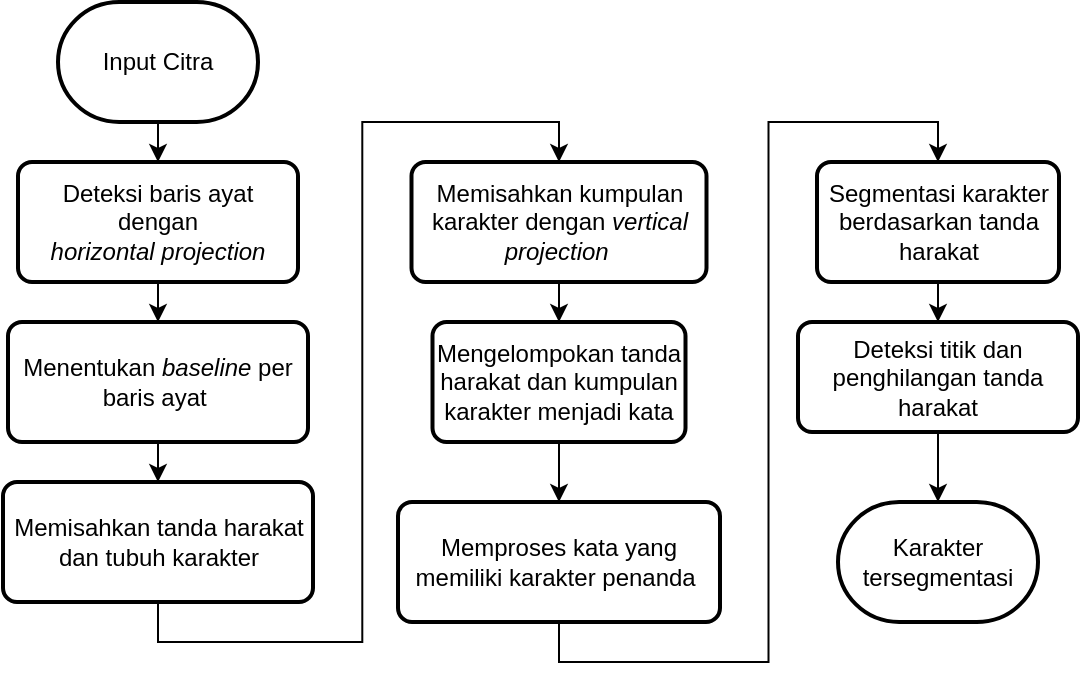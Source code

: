 <mxfile version="12.4.2" type="device" pages="1"><diagram id="hUV33PECOmF5g3lPZMFs" name="Page-1"><mxGraphModel dx="867" dy="563" grid="1" gridSize="10" guides="1" tooltips="1" connect="1" arrows="1" fold="1" page="1" pageScale="1" pageWidth="850" pageHeight="1100" math="0" shadow="0"><root><mxCell id="0"/><mxCell id="1" parent="0"/><mxCell id="jUvQUs8asBoInyIrbse5-31" style="edgeStyle=orthogonalEdgeStyle;rounded=0;orthogonalLoop=1;jettySize=auto;html=1;exitX=0.5;exitY=1;exitDx=0;exitDy=0;exitPerimeter=0;entryX=0.5;entryY=0;entryDx=0;entryDy=0;" edge="1" parent="1" source="jUvQUs8asBoInyIrbse5-4" target="jUvQUs8asBoInyIrbse5-5"><mxGeometry relative="1" as="geometry"/></mxCell><mxCell id="jUvQUs8asBoInyIrbse5-4" value="Input Citra" style="strokeWidth=2;html=1;shape=mxgraph.flowchart.terminator;whiteSpace=wrap;" vertex="1" parent="1"><mxGeometry x="85" y="80" width="100" height="60" as="geometry"/></mxCell><mxCell id="jUvQUs8asBoInyIrbse5-32" style="edgeStyle=orthogonalEdgeStyle;rounded=0;orthogonalLoop=1;jettySize=auto;html=1;exitX=0.5;exitY=1;exitDx=0;exitDy=0;entryX=0.5;entryY=0;entryDx=0;entryDy=0;" edge="1" parent="1" source="jUvQUs8asBoInyIrbse5-5" target="jUvQUs8asBoInyIrbse5-6"><mxGeometry relative="1" as="geometry"/></mxCell><mxCell id="jUvQUs8asBoInyIrbse5-5" value="Deteksi baris ayat dengan &lt;i&gt;horizontal&lt;/i&gt;&amp;nbsp;&lt;i&gt;projection&lt;/i&gt;" style="rounded=1;whiteSpace=wrap;html=1;absoluteArcSize=1;arcSize=14;strokeWidth=2;" vertex="1" parent="1"><mxGeometry x="65" y="160" width="140" height="60" as="geometry"/></mxCell><mxCell id="jUvQUs8asBoInyIrbse5-33" style="edgeStyle=orthogonalEdgeStyle;rounded=0;orthogonalLoop=1;jettySize=auto;html=1;exitX=0.5;exitY=1;exitDx=0;exitDy=0;entryX=0.5;entryY=0;entryDx=0;entryDy=0;" edge="1" parent="1" source="jUvQUs8asBoInyIrbse5-6" target="jUvQUs8asBoInyIrbse5-8"><mxGeometry relative="1" as="geometry"/></mxCell><mxCell id="jUvQUs8asBoInyIrbse5-6" value="Menentukan &lt;i&gt;baseline &lt;/i&gt;per baris ayat&lt;i&gt;&amp;nbsp;&lt;/i&gt;" style="rounded=1;whiteSpace=wrap;html=1;absoluteArcSize=1;arcSize=14;strokeWidth=2;" vertex="1" parent="1"><mxGeometry x="60" y="240" width="150" height="60" as="geometry"/></mxCell><mxCell id="jUvQUs8asBoInyIrbse5-35" style="edgeStyle=orthogonalEdgeStyle;rounded=0;orthogonalLoop=1;jettySize=auto;html=1;exitX=0.5;exitY=1;exitDx=0;exitDy=0;entryX=0.5;entryY=0;entryDx=0;entryDy=0;" edge="1" parent="1" source="jUvQUs8asBoInyIrbse5-7" target="jUvQUs8asBoInyIrbse5-10"><mxGeometry relative="1" as="geometry"/></mxCell><mxCell id="jUvQUs8asBoInyIrbse5-7" value="Memisahkan kumpulan karakter dengan &lt;i&gt;vertical projection&amp;nbsp;&lt;/i&gt;" style="rounded=1;whiteSpace=wrap;html=1;absoluteArcSize=1;arcSize=14;strokeWidth=2;" vertex="1" parent="1"><mxGeometry x="261.75" y="160" width="147.5" height="60" as="geometry"/></mxCell><mxCell id="jUvQUs8asBoInyIrbse5-34" style="edgeStyle=orthogonalEdgeStyle;rounded=0;orthogonalLoop=1;jettySize=auto;html=1;exitX=0.5;exitY=1;exitDx=0;exitDy=0;entryX=0.5;entryY=0;entryDx=0;entryDy=0;" edge="1" parent="1" source="jUvQUs8asBoInyIrbse5-8" target="jUvQUs8asBoInyIrbse5-7"><mxGeometry relative="1" as="geometry"/></mxCell><mxCell id="jUvQUs8asBoInyIrbse5-8" value="Memisahkan tanda harakat dan tubuh karakter" style="rounded=1;whiteSpace=wrap;html=1;absoluteArcSize=1;arcSize=14;strokeWidth=2;" vertex="1" parent="1"><mxGeometry x="57.5" y="320" width="155" height="60" as="geometry"/></mxCell><mxCell id="jUvQUs8asBoInyIrbse5-36" style="edgeStyle=orthogonalEdgeStyle;rounded=0;orthogonalLoop=1;jettySize=auto;html=1;exitX=0.5;exitY=1;exitDx=0;exitDy=0;entryX=0.5;entryY=0;entryDx=0;entryDy=0;" edge="1" parent="1" source="jUvQUs8asBoInyIrbse5-10" target="jUvQUs8asBoInyIrbse5-12"><mxGeometry relative="1" as="geometry"/></mxCell><mxCell id="jUvQUs8asBoInyIrbse5-10" value="Mengelompokan tanda harakat dan kumpulan karakter menjadi kata" style="rounded=1;whiteSpace=wrap;html=1;absoluteArcSize=1;arcSize=14;strokeWidth=2;" vertex="1" parent="1"><mxGeometry x="272.25" y="240" width="126.5" height="60" as="geometry"/></mxCell><mxCell id="jUvQUs8asBoInyIrbse5-37" style="edgeStyle=orthogonalEdgeStyle;rounded=0;orthogonalLoop=1;jettySize=auto;html=1;exitX=0.5;exitY=1;exitDx=0;exitDy=0;entryX=0.5;entryY=0;entryDx=0;entryDy=0;" edge="1" parent="1" source="jUvQUs8asBoInyIrbse5-12" target="jUvQUs8asBoInyIrbse5-13"><mxGeometry relative="1" as="geometry"/></mxCell><mxCell id="jUvQUs8asBoInyIrbse5-12" value="Memproses kata yang memiliki karakter penanda&amp;nbsp;" style="rounded=1;whiteSpace=wrap;html=1;absoluteArcSize=1;arcSize=14;strokeWidth=2;" vertex="1" parent="1"><mxGeometry x="255" y="330" width="161" height="60" as="geometry"/></mxCell><mxCell id="jUvQUs8asBoInyIrbse5-38" style="edgeStyle=orthogonalEdgeStyle;rounded=0;orthogonalLoop=1;jettySize=auto;html=1;exitX=0.5;exitY=1;exitDx=0;exitDy=0;entryX=0.5;entryY=0;entryDx=0;entryDy=0;" edge="1" parent="1" source="jUvQUs8asBoInyIrbse5-13" target="jUvQUs8asBoInyIrbse5-17"><mxGeometry relative="1" as="geometry"/></mxCell><mxCell id="jUvQUs8asBoInyIrbse5-13" value="Segmentasi karakter berdasarkan tanda harakat" style="rounded=1;whiteSpace=wrap;html=1;absoluteArcSize=1;arcSize=14;strokeWidth=2;" vertex="1" parent="1"><mxGeometry x="464.5" y="160" width="121" height="60" as="geometry"/></mxCell><mxCell id="jUvQUs8asBoInyIrbse5-39" style="edgeStyle=orthogonalEdgeStyle;rounded=0;orthogonalLoop=1;jettySize=auto;html=1;exitX=0.5;exitY=1;exitDx=0;exitDy=0;entryX=0.5;entryY=0;entryDx=0;entryDy=0;entryPerimeter=0;" edge="1" parent="1" source="jUvQUs8asBoInyIrbse5-17" target="jUvQUs8asBoInyIrbse5-19"><mxGeometry relative="1" as="geometry"/></mxCell><mxCell id="jUvQUs8asBoInyIrbse5-17" value="Deteksi titik dan penghilangan tanda harakat" style="rounded=1;whiteSpace=wrap;html=1;absoluteArcSize=1;arcSize=14;strokeWidth=2;" vertex="1" parent="1"><mxGeometry x="455" y="240" width="140" height="55" as="geometry"/></mxCell><mxCell id="jUvQUs8asBoInyIrbse5-19" value="Karakter tersegmentasi" style="strokeWidth=2;html=1;shape=mxgraph.flowchart.terminator;whiteSpace=wrap;" vertex="1" parent="1"><mxGeometry x="475" y="330" width="100" height="60" as="geometry"/></mxCell></root></mxGraphModel></diagram></mxfile>